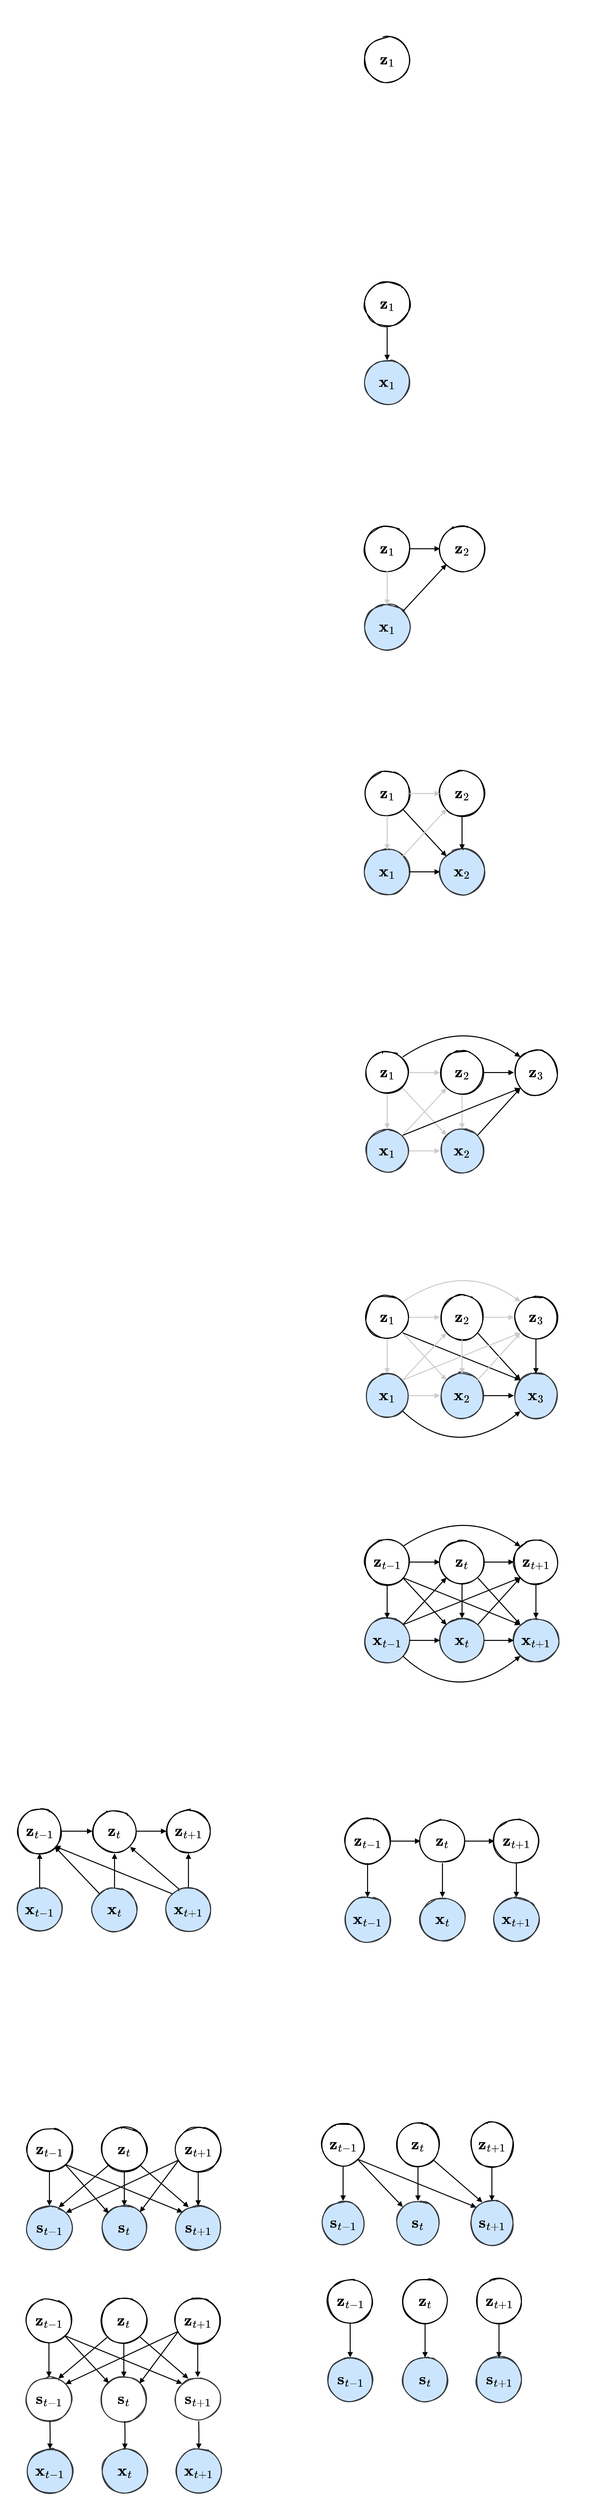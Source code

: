<mxfile version="13.6.2" type="device"><diagram id="Z6ZnRCBgsvafxGbzeIP-" name="Page-1"><mxGraphModel dx="2500" dy="4399" grid="1" gridSize="10" guides="1" tooltips="1" connect="1" arrows="1" fold="1" page="1" pageScale="1" pageWidth="827" pageHeight="1169" math="1" shadow="0"><root><mxCell id="0"/><mxCell id="1" parent="0"/><mxCell id="ApU2fgULwDi58tcCmpRR-66" value="&lt;font style=&quot;font-size: 27px&quot;&gt;$$ \mathbf{z}_1 $$&lt;/font&gt;" style="ellipse;whiteSpace=wrap;html=1;strokeWidth=2;fillWeight=2;hachureGap=8;fillColor=none;fillStyle=solid;sketch=1;" parent="1" vertex="1"><mxGeometry x="80" y="-2999" width="90" height="90" as="geometry"/></mxCell><mxCell id="kxV9OIulT8ioKEuvNASa-5" value="" style="group" parent="1" vertex="1" connectable="0"><mxGeometry x="80" y="-1000" width="394" height="320" as="geometry"/></mxCell><mxCell id="kxV9OIulT8ioKEuvNASa-4" value="" style="group" parent="kxV9OIulT8ioKEuvNASa-5" vertex="1" connectable="0"><mxGeometry width="394" height="320" as="geometry"/></mxCell><mxCell id="ApU2fgULwDi58tcCmpRR-100" value="&lt;font style=&quot;font-size: 27px&quot;&gt;$$ \mathbf{z}_1 $$&lt;/font&gt;" style="ellipse;whiteSpace=wrap;html=1;strokeWidth=2;fillWeight=2;hachureGap=8;fillColor=none;fillStyle=solid;sketch=1;" parent="kxV9OIulT8ioKEuvNASa-4" vertex="1"><mxGeometry y="70" width="90" height="90" as="geometry"/></mxCell><mxCell id="ApU2fgULwDi58tcCmpRR-102" value="&lt;font style=&quot;font-size: 27px&quot;&gt;$$ \mathbf{x}_1 $$&lt;/font&gt;" style="ellipse;whiteSpace=wrap;html=1;strokeWidth=2;fillWeight=2;hachureGap=8;fillColor=#cce5ff;fillStyle=solid;sketch=1;strokeColor=#36393d;" parent="kxV9OIulT8ioKEuvNASa-4" vertex="1"><mxGeometry y="230" width="90" height="90" as="geometry"/></mxCell><mxCell id="ApU2fgULwDi58tcCmpRR-99" style="edgeStyle=orthogonalEdgeStyle;rounded=0;orthogonalLoop=1;jettySize=auto;html=1;exitX=0.5;exitY=1;exitDx=0;exitDy=0;entryX=0.5;entryY=0;entryDx=0;entryDy=0;endArrow=block;endFill=1;strokeWidth=2;strokeColor=#CCCCCC;" parent="kxV9OIulT8ioKEuvNASa-4" source="ApU2fgULwDi58tcCmpRR-100" target="ApU2fgULwDi58tcCmpRR-102" edge="1"><mxGeometry relative="1" as="geometry"/></mxCell><mxCell id="ApU2fgULwDi58tcCmpRR-105" value="&lt;font style=&quot;font-size: 27px&quot;&gt;$$ \mathbf{z}_2$$&lt;/font&gt;" style="ellipse;whiteSpace=wrap;html=1;strokeWidth=2;fillWeight=2;hachureGap=8;fillColor=none;fillStyle=solid;sketch=1;" parent="kxV9OIulT8ioKEuvNASa-4" vertex="1"><mxGeometry x="153" y="70" width="90" height="90" as="geometry"/></mxCell><mxCell id="ApU2fgULwDi58tcCmpRR-107" value="&lt;font style=&quot;font-size: 27px&quot;&gt;$$ \mathbf{x}_2$$&lt;/font&gt;" style="ellipse;whiteSpace=wrap;html=1;strokeWidth=2;fillWeight=2;hachureGap=8;fillColor=#cce5ff;fillStyle=solid;sketch=1;strokeColor=#36393d;" parent="kxV9OIulT8ioKEuvNASa-4" vertex="1"><mxGeometry x="153" y="230" width="90" height="90" as="geometry"/></mxCell><mxCell id="ApU2fgULwDi58tcCmpRR-109" value="&lt;font style=&quot;font-size: 27px&quot;&gt;$$ \mathbf{z}_3$$&lt;/font&gt;" style="ellipse;whiteSpace=wrap;html=1;strokeWidth=2;fillWeight=2;hachureGap=8;fillColor=none;fillStyle=solid;sketch=1;" parent="kxV9OIulT8ioKEuvNASa-4" vertex="1"><mxGeometry x="304" y="70" width="90" height="90" as="geometry"/></mxCell><mxCell id="ApU2fgULwDi58tcCmpRR-101" style="edgeStyle=orthogonalEdgeStyle;curved=1;orthogonalLoop=1;jettySize=auto;html=1;endArrow=block;endFill=1;strokeWidth=2;strokeColor=#CCCCCC;" parent="kxV9OIulT8ioKEuvNASa-4" source="ApU2fgULwDi58tcCmpRR-102" target="ApU2fgULwDi58tcCmpRR-107" edge="1"><mxGeometry relative="1" as="geometry"/></mxCell><mxCell id="ApU2fgULwDi58tcCmpRR-111" value="" style="endArrow=block;html=1;endFill=1;strokeWidth=2;exitX=1;exitY=0.5;exitDx=0;exitDy=0;entryX=0;entryY=0.5;entryDx=0;entryDy=0;strokeColor=#CCCCCC;" parent="kxV9OIulT8ioKEuvNASa-4" source="ApU2fgULwDi58tcCmpRR-100" target="ApU2fgULwDi58tcCmpRR-105" edge="1"><mxGeometry width="50" height="50" relative="1" as="geometry"><mxPoint x="390" y="290" as="sourcePoint"/><mxPoint x="440" y="240" as="targetPoint"/></mxGeometry></mxCell><mxCell id="ApU2fgULwDi58tcCmpRR-104" style="edgeStyle=orthogonalEdgeStyle;rounded=0;orthogonalLoop=1;jettySize=auto;html=1;exitX=0.5;exitY=1;exitDx=0;exitDy=0;endArrow=block;endFill=1;strokeWidth=2;strokeColor=#CCCCCC;" parent="kxV9OIulT8ioKEuvNASa-4" source="ApU2fgULwDi58tcCmpRR-105" target="ApU2fgULwDi58tcCmpRR-107" edge="1"><mxGeometry relative="1" as="geometry"/></mxCell><mxCell id="ApU2fgULwDi58tcCmpRR-112" value="" style="endArrow=block;html=1;endFill=1;strokeWidth=2;exitX=1;exitY=1;exitDx=0;exitDy=0;entryX=0;entryY=0;entryDx=0;entryDy=0;strokeColor=#CCCCCC;" parent="kxV9OIulT8ioKEuvNASa-4" source="ApU2fgULwDi58tcCmpRR-100" target="ApU2fgULwDi58tcCmpRR-107" edge="1"><mxGeometry width="50" height="50" relative="1" as="geometry"><mxPoint x="100" y="125" as="sourcePoint"/><mxPoint x="163" y="125" as="targetPoint"/></mxGeometry></mxCell><mxCell id="ApU2fgULwDi58tcCmpRR-115" value="" style="endArrow=block;html=1;endFill=1;strokeWidth=2;exitX=1;exitY=0;exitDx=0;exitDy=0;entryX=0;entryY=1;entryDx=0;entryDy=0;strokeColor=#CCCCCC;" parent="kxV9OIulT8ioKEuvNASa-4" source="ApU2fgULwDi58tcCmpRR-102" target="ApU2fgULwDi58tcCmpRR-105" edge="1"><mxGeometry width="50" height="50" relative="1" as="geometry"><mxPoint x="86.82" y="156.82" as="sourcePoint"/><mxPoint x="176.18" y="253.18" as="targetPoint"/></mxGeometry></mxCell><mxCell id="ApU2fgULwDi58tcCmpRR-116" value="" style="endArrow=block;html=1;endFill=1;strokeWidth=2;exitX=1;exitY=0;exitDx=0;exitDy=0;entryX=0;entryY=1;entryDx=0;entryDy=0;" parent="kxV9OIulT8ioKEuvNASa-4" source="ApU2fgULwDi58tcCmpRR-102" target="ApU2fgULwDi58tcCmpRR-109" edge="1"><mxGeometry width="50" height="50" relative="1" as="geometry"><mxPoint x="86.82" y="253.18" as="sourcePoint"/><mxPoint x="176.18" y="156.82" as="targetPoint"/></mxGeometry></mxCell><mxCell id="ApU2fgULwDi58tcCmpRR-117" value="" style="endArrow=block;html=1;endFill=1;strokeWidth=2;exitX=1;exitY=0;exitDx=0;exitDy=0;entryX=0;entryY=1;entryDx=0;entryDy=0;" parent="kxV9OIulT8ioKEuvNASa-4" source="ApU2fgULwDi58tcCmpRR-107" target="ApU2fgULwDi58tcCmpRR-109" edge="1"><mxGeometry width="50" height="50" relative="1" as="geometry"><mxPoint x="230.0" y="246.36" as="sourcePoint"/><mxPoint x="319.36" y="150.0" as="targetPoint"/></mxGeometry></mxCell><mxCell id="ApU2fgULwDi58tcCmpRR-103" style="edgeStyle=orthogonalEdgeStyle;rounded=0;orthogonalLoop=1;jettySize=auto;html=1;endArrow=block;endFill=1;strokeWidth=2;" parent="kxV9OIulT8ioKEuvNASa-4" source="ApU2fgULwDi58tcCmpRR-105" target="ApU2fgULwDi58tcCmpRR-109" edge="1"><mxGeometry relative="1" as="geometry"/></mxCell><mxCell id="ApU2fgULwDi58tcCmpRR-118" value="" style="endArrow=block;html=1;endFill=1;strokeWidth=2;exitX=1;exitY=0;exitDx=0;exitDy=0;entryX=0;entryY=0;entryDx=0;entryDy=0;curved=1;" parent="kxV9OIulT8ioKEuvNASa-4" source="ApU2fgULwDi58tcCmpRR-100" target="ApU2fgULwDi58tcCmpRR-109" edge="1"><mxGeometry width="50" height="50" relative="1" as="geometry"><mxPoint x="100.0" y="125.0" as="sourcePoint"/><mxPoint x="163.0" y="125.0" as="targetPoint"/><Array as="points"><mxPoint x="200"/></Array></mxGeometry></mxCell><mxCell id="kxV9OIulT8ioKEuvNASa-6" value="" style="group" parent="1" vertex="1" connectable="0"><mxGeometry x="80" y="-1500" width="243" height="250" as="geometry"/></mxCell><mxCell id="ApU2fgULwDi58tcCmpRR-78" value="&lt;font style=&quot;font-size: 27px&quot;&gt;$$ \mathbf{z}_1 $$&lt;/font&gt;" style="ellipse;whiteSpace=wrap;html=1;strokeWidth=2;fillWeight=2;hachureGap=8;fillColor=none;fillStyle=solid;sketch=1;" parent="kxV9OIulT8ioKEuvNASa-6" vertex="1"><mxGeometry width="90" height="90" as="geometry"/></mxCell><mxCell id="ApU2fgULwDi58tcCmpRR-79" value="&lt;font style=&quot;font-size: 27px&quot;&gt;$$ \mathbf{x}_1 $$&lt;/font&gt;" style="ellipse;whiteSpace=wrap;html=1;strokeWidth=2;fillWeight=2;hachureGap=8;fillColor=#cce5ff;fillStyle=solid;sketch=1;strokeColor=#36393d;" parent="kxV9OIulT8ioKEuvNASa-6" vertex="1"><mxGeometry y="160" width="90" height="90" as="geometry"/></mxCell><mxCell id="ApU2fgULwDi58tcCmpRR-77" style="edgeStyle=orthogonalEdgeStyle;rounded=0;orthogonalLoop=1;jettySize=auto;html=1;exitX=0.5;exitY=1;exitDx=0;exitDy=0;entryX=0.5;entryY=0;entryDx=0;entryDy=0;endArrow=block;endFill=1;strokeWidth=2;strokeColor=#CCCCCC;" parent="kxV9OIulT8ioKEuvNASa-6" source="ApU2fgULwDi58tcCmpRR-78" target="ApU2fgULwDi58tcCmpRR-79" edge="1"><mxGeometry relative="1" as="geometry"/></mxCell><mxCell id="ApU2fgULwDi58tcCmpRR-82" value="&lt;font style=&quot;font-size: 27px&quot;&gt;$$ \mathbf{z}_2$$&lt;/font&gt;" style="ellipse;whiteSpace=wrap;html=1;strokeWidth=2;fillWeight=2;hachureGap=8;fillColor=none;fillStyle=solid;sketch=1;" parent="kxV9OIulT8ioKEuvNASa-6" vertex="1"><mxGeometry x="153" width="90" height="90" as="geometry"/></mxCell><mxCell id="ApU2fgULwDi58tcCmpRR-83" value="&lt;font style=&quot;font-size: 27px&quot;&gt;$$ \mathbf{x}_2$$&lt;/font&gt;" style="ellipse;whiteSpace=wrap;html=1;strokeWidth=2;fillWeight=2;hachureGap=8;fillColor=#cce5ff;fillStyle=solid;sketch=1;strokeColor=#36393d;" parent="kxV9OIulT8ioKEuvNASa-6" vertex="1"><mxGeometry x="153" y="160" width="90" height="90" as="geometry"/></mxCell><mxCell id="ApU2fgULwDi58tcCmpRR-87" value="" style="endArrow=block;html=1;endFill=1;strokeWidth=2;exitX=1;exitY=0.5;exitDx=0;exitDy=0;entryX=0;entryY=0.5;entryDx=0;entryDy=0;strokeColor=#CCCCCC;" parent="kxV9OIulT8ioKEuvNASa-6" source="ApU2fgULwDi58tcCmpRR-78" target="ApU2fgULwDi58tcCmpRR-82" edge="1"><mxGeometry width="50" height="50" relative="1" as="geometry"><mxPoint x="390" y="220" as="sourcePoint"/><mxPoint x="440" y="170" as="targetPoint"/></mxGeometry></mxCell><mxCell id="ApU2fgULwDi58tcCmpRR-98" style="edgeStyle=orthogonalEdgeStyle;curved=1;orthogonalLoop=1;jettySize=auto;html=1;entryX=0;entryY=0.5;entryDx=0;entryDy=0;endArrow=block;endFill=1;strokeWidth=2;" parent="kxV9OIulT8ioKEuvNASa-6" source="ApU2fgULwDi58tcCmpRR-79" target="ApU2fgULwDi58tcCmpRR-83" edge="1"><mxGeometry relative="1" as="geometry"/></mxCell><mxCell id="ApU2fgULwDi58tcCmpRR-88" value="" style="endArrow=block;html=1;endFill=1;strokeWidth=2;exitX=1;exitY=1;exitDx=0;exitDy=0;entryX=0;entryY=0;entryDx=0;entryDy=0;" parent="kxV9OIulT8ioKEuvNASa-6" source="ApU2fgULwDi58tcCmpRR-78" target="ApU2fgULwDi58tcCmpRR-83" edge="1"><mxGeometry width="50" height="50" relative="1" as="geometry"><mxPoint x="100" y="55" as="sourcePoint"/><mxPoint x="163" y="55" as="targetPoint"/></mxGeometry></mxCell><mxCell id="ApU2fgULwDi58tcCmpRR-81" style="edgeStyle=orthogonalEdgeStyle;rounded=0;orthogonalLoop=1;jettySize=auto;html=1;exitX=0.5;exitY=1;exitDx=0;exitDy=0;endArrow=block;endFill=1;strokeWidth=2;" parent="kxV9OIulT8ioKEuvNASa-6" source="ApU2fgULwDi58tcCmpRR-82" target="ApU2fgULwDi58tcCmpRR-83" edge="1"><mxGeometry relative="1" as="geometry"/></mxCell><mxCell id="ApU2fgULwDi58tcCmpRR-91" value="" style="endArrow=block;html=1;endFill=1;strokeWidth=2;exitX=1;exitY=0;exitDx=0;exitDy=0;entryX=0;entryY=1;entryDx=0;entryDy=0;strokeColor=#CCCCCC;" parent="kxV9OIulT8ioKEuvNASa-6" source="ApU2fgULwDi58tcCmpRR-79" target="ApU2fgULwDi58tcCmpRR-82" edge="1"><mxGeometry width="50" height="50" relative="1" as="geometry"><mxPoint x="86.82" y="86.82" as="sourcePoint"/><mxPoint x="176.18" y="183.18" as="targetPoint"/></mxGeometry></mxCell><mxCell id="kxV9OIulT8ioKEuvNASa-7" value="" style="group" parent="1" vertex="1" connectable="0"><mxGeometry x="80" y="-2000" width="243" height="250" as="geometry"/></mxCell><mxCell id="ApU2fgULwDi58tcCmpRR-47" value="&lt;font style=&quot;font-size: 27px&quot;&gt;$$ \mathbf{z}_1 $$&lt;/font&gt;" style="ellipse;whiteSpace=wrap;html=1;strokeWidth=2;fillWeight=2;hachureGap=8;fillColor=none;fillStyle=solid;sketch=1;" parent="kxV9OIulT8ioKEuvNASa-7" vertex="1"><mxGeometry width="90" height="90" as="geometry"/></mxCell><mxCell id="ApU2fgULwDi58tcCmpRR-48" value="&lt;font style=&quot;font-size: 27px&quot;&gt;$$ \mathbf{x}_1 $$&lt;/font&gt;" style="ellipse;whiteSpace=wrap;html=1;strokeWidth=2;fillWeight=2;hachureGap=8;fillColor=#cce5ff;fillStyle=solid;sketch=1;strokeColor=#36393d;" parent="kxV9OIulT8ioKEuvNASa-7" vertex="1"><mxGeometry y="160" width="90" height="90" as="geometry"/></mxCell><mxCell id="ApU2fgULwDi58tcCmpRR-46" style="edgeStyle=orthogonalEdgeStyle;rounded=0;orthogonalLoop=1;jettySize=auto;html=1;exitX=0.5;exitY=1;exitDx=0;exitDy=0;entryX=0.5;entryY=0;entryDx=0;entryDy=0;endArrow=block;endFill=1;strokeWidth=2;strokeColor=#CCCCCC;" parent="kxV9OIulT8ioKEuvNASa-7" source="ApU2fgULwDi58tcCmpRR-47" target="ApU2fgULwDi58tcCmpRR-48" edge="1"><mxGeometry relative="1" as="geometry"/></mxCell><mxCell id="ApU2fgULwDi58tcCmpRR-51" value="&lt;font style=&quot;font-size: 27px&quot;&gt;$$ \mathbf{z}_2$$&lt;/font&gt;" style="ellipse;whiteSpace=wrap;html=1;strokeWidth=2;fillWeight=2;hachureGap=8;fillColor=none;fillStyle=solid;sketch=1;" parent="kxV9OIulT8ioKEuvNASa-7" vertex="1"><mxGeometry x="153" width="90" height="90" as="geometry"/></mxCell><mxCell id="ApU2fgULwDi58tcCmpRR-56" value="" style="endArrow=block;html=1;endFill=1;strokeWidth=2;exitX=1;exitY=0.5;exitDx=0;exitDy=0;entryX=0;entryY=0.5;entryDx=0;entryDy=0;" parent="kxV9OIulT8ioKEuvNASa-7" source="ApU2fgULwDi58tcCmpRR-47" target="ApU2fgULwDi58tcCmpRR-51" edge="1"><mxGeometry width="50" height="50" relative="1" as="geometry"><mxPoint x="390" y="220" as="sourcePoint"/><mxPoint x="440" y="170" as="targetPoint"/></mxGeometry></mxCell><mxCell id="ApU2fgULwDi58tcCmpRR-60" value="" style="endArrow=block;html=1;endFill=1;strokeWidth=2;exitX=1;exitY=0;exitDx=0;exitDy=0;entryX=0;entryY=1;entryDx=0;entryDy=0;" parent="kxV9OIulT8ioKEuvNASa-7" source="ApU2fgULwDi58tcCmpRR-48" target="ApU2fgULwDi58tcCmpRR-51" edge="1"><mxGeometry width="50" height="50" relative="1" as="geometry"><mxPoint x="86.82" y="86.82" as="sourcePoint"/><mxPoint x="176.18" y="183.18" as="targetPoint"/></mxGeometry></mxCell><mxCell id="kxV9OIulT8ioKEuvNASa-8" value="" style="group" parent="1" vertex="1" connectable="0"><mxGeometry x="80" y="-2500" width="90" height="250" as="geometry"/></mxCell><mxCell id="ApU2fgULwDi58tcCmpRR-28" value="&lt;font style=&quot;font-size: 27px&quot;&gt;$$ \mathbf{z}_1 $$&lt;/font&gt;" style="ellipse;whiteSpace=wrap;html=1;strokeWidth=2;fillWeight=2;hachureGap=8;fillColor=none;fillStyle=solid;sketch=1;" parent="kxV9OIulT8ioKEuvNASa-8" vertex="1"><mxGeometry width="90" height="90" as="geometry"/></mxCell><mxCell id="ApU2fgULwDi58tcCmpRR-29" value="&lt;font style=&quot;font-size: 27px&quot;&gt;$$ \mathbf{x}_1 $$&lt;/font&gt;" style="ellipse;whiteSpace=wrap;html=1;strokeWidth=2;fillWeight=2;hachureGap=8;fillColor=#cce5ff;fillStyle=solid;sketch=1;strokeColor=#36393d;" parent="kxV9OIulT8ioKEuvNASa-8" vertex="1"><mxGeometry y="160" width="90" height="90" as="geometry"/></mxCell><mxCell id="ApU2fgULwDi58tcCmpRR-27" style="edgeStyle=orthogonalEdgeStyle;rounded=0;orthogonalLoop=1;jettySize=auto;html=1;exitX=0.5;exitY=1;exitDx=0;exitDy=0;entryX=0.5;entryY=0;entryDx=0;entryDy=0;endArrow=block;endFill=1;strokeWidth=2;" parent="kxV9OIulT8ioKEuvNASa-8" source="ApU2fgULwDi58tcCmpRR-28" target="ApU2fgULwDi58tcCmpRR-29" edge="1"><mxGeometry relative="1" as="geometry"/></mxCell><mxCell id="ApU2fgULwDi58tcCmpRR-1" value="&lt;font style=&quot;font-size: 27px&quot;&gt;$$ \mathbf{z}_{t-1}$$&lt;/font&gt;" style="ellipse;whiteSpace=wrap;html=1;strokeWidth=2;fillWeight=2;hachureGap=8;fillColor=none;fillStyle=solid;sketch=1;" parent="1" vertex="1"><mxGeometry x="80" y="70" width="90" height="90" as="geometry"/></mxCell><mxCell id="ApU2fgULwDi58tcCmpRR-2" value="&lt;font style=&quot;font-size: 27px&quot;&gt;$$ \mathbf{x}_{t-1}$$&lt;/font&gt;" style="ellipse;whiteSpace=wrap;html=1;strokeWidth=2;fillWeight=2;hachureGap=8;fillColor=#cce5ff;fillStyle=solid;sketch=1;strokeColor=#36393d;" parent="1" vertex="1"><mxGeometry x="80" y="230" width="90" height="90" as="geometry"/></mxCell><mxCell id="ApU2fgULwDi58tcCmpRR-13" style="edgeStyle=orthogonalEdgeStyle;rounded=0;orthogonalLoop=1;jettySize=auto;html=1;exitX=0.5;exitY=1;exitDx=0;exitDy=0;entryX=0.5;entryY=0;entryDx=0;entryDy=0;endArrow=block;endFill=1;strokeWidth=2;" parent="1" source="ApU2fgULwDi58tcCmpRR-1" target="ApU2fgULwDi58tcCmpRR-2" edge="1"><mxGeometry relative="1" as="geometry"/></mxCell><mxCell id="ApU2fgULwDi58tcCmpRR-7" value="&lt;font style=&quot;font-size: 27px&quot;&gt;$$ \mathbf{z}_t$$&lt;/font&gt;" style="ellipse;whiteSpace=wrap;html=1;strokeWidth=2;fillWeight=2;hachureGap=8;fillColor=none;fillStyle=solid;sketch=1;" parent="1" vertex="1"><mxGeometry x="233" y="70" width="90" height="90" as="geometry"/></mxCell><mxCell id="ApU2fgULwDi58tcCmpRR-8" value="&lt;font style=&quot;font-size: 27px&quot;&gt;$$ \mathbf{x}_t$$&lt;/font&gt;" style="ellipse;whiteSpace=wrap;html=1;strokeWidth=2;fillWeight=2;hachureGap=8;fillColor=#cce5ff;fillStyle=solid;sketch=1;strokeColor=#36393d;" parent="1" vertex="1"><mxGeometry x="233" y="230" width="90" height="90" as="geometry"/></mxCell><mxCell id="ApU2fgULwDi58tcCmpRR-96" style="edgeStyle=orthogonalEdgeStyle;curved=1;orthogonalLoop=1;jettySize=auto;html=1;endArrow=block;endFill=1;strokeWidth=2;" parent="1" source="ApU2fgULwDi58tcCmpRR-2" target="ApU2fgULwDi58tcCmpRR-8" edge="1"><mxGeometry relative="1" as="geometry"/></mxCell><mxCell id="ApU2fgULwDi58tcCmpRR-9" value="&lt;font style=&quot;font-size: 27px&quot;&gt;$$ \mathbf{z}_{t+1}$$&lt;/font&gt;" style="ellipse;whiteSpace=wrap;html=1;strokeWidth=2;fillWeight=2;hachureGap=8;fillColor=none;fillStyle=solid;sketch=1;" parent="1" vertex="1"><mxGeometry x="384" y="70" width="90" height="90" as="geometry"/></mxCell><mxCell id="ApU2fgULwDi58tcCmpRR-14" style="edgeStyle=orthogonalEdgeStyle;rounded=0;orthogonalLoop=1;jettySize=auto;html=1;exitX=0.5;exitY=1;exitDx=0;exitDy=0;endArrow=block;endFill=1;strokeWidth=2;" parent="1" source="ApU2fgULwDi58tcCmpRR-7" target="ApU2fgULwDi58tcCmpRR-8" edge="1"><mxGeometry relative="1" as="geometry"/></mxCell><mxCell id="ApU2fgULwDi58tcCmpRR-10" value="&lt;font style=&quot;font-size: 27px&quot;&gt;$$ \mathbf{x}_{t+1}$$&lt;/font&gt;" style="ellipse;whiteSpace=wrap;html=1;strokeWidth=2;fillWeight=2;hachureGap=8;fillColor=#cce5ff;fillStyle=solid;sketch=1;strokeColor=#36393d;" parent="1" vertex="1"><mxGeometry x="384" y="230" width="90" height="90" as="geometry"/></mxCell><mxCell id="ApU2fgULwDi58tcCmpRR-11" value="" style="endArrow=block;html=1;endFill=1;strokeWidth=2;exitX=1;exitY=0.5;exitDx=0;exitDy=0;entryX=0;entryY=0.5;entryDx=0;entryDy=0;" parent="1" source="ApU2fgULwDi58tcCmpRR-1" target="ApU2fgULwDi58tcCmpRR-7" edge="1"><mxGeometry width="50" height="50" relative="1" as="geometry"><mxPoint x="470" y="290" as="sourcePoint"/><mxPoint x="520" y="240" as="targetPoint"/></mxGeometry></mxCell><mxCell id="ApU2fgULwDi58tcCmpRR-19" value="" style="endArrow=block;html=1;endFill=1;strokeWidth=2;exitX=1;exitY=1;exitDx=0;exitDy=0;entryX=0;entryY=0;entryDx=0;entryDy=0;" parent="1" source="ApU2fgULwDi58tcCmpRR-1" target="ApU2fgULwDi58tcCmpRR-8" edge="1"><mxGeometry width="50" height="50" relative="1" as="geometry"><mxPoint x="180" y="125" as="sourcePoint"/><mxPoint x="243" y="125" as="targetPoint"/></mxGeometry></mxCell><mxCell id="ApU2fgULwDi58tcCmpRR-20" value="" style="endArrow=block;html=1;endFill=1;strokeWidth=2;entryX=0;entryY=0;entryDx=0;entryDy=0;exitX=1;exitY=1;exitDx=0;exitDy=0;" parent="1" source="ApU2fgULwDi58tcCmpRR-1" target="ApU2fgULwDi58tcCmpRR-10" edge="1"><mxGeometry width="50" height="50" relative="1" as="geometry"><mxPoint x="154.17" y="168.65" as="sourcePoint"/><mxPoint x="256.18" y="253.18" as="targetPoint"/></mxGeometry></mxCell><mxCell id="ApU2fgULwDi58tcCmpRR-21" value="" style="endArrow=block;html=1;endFill=1;strokeWidth=2;exitX=1;exitY=1;exitDx=0;exitDy=0;entryX=0;entryY=0;entryDx=0;entryDy=0;" parent="1" source="ApU2fgULwDi58tcCmpRR-7" target="ApU2fgULwDi58tcCmpRR-10" edge="1"><mxGeometry width="50" height="50" relative="1" as="geometry"><mxPoint x="310.0" y="150.0" as="sourcePoint"/><mxPoint x="399.36" y="246.36" as="targetPoint"/></mxGeometry></mxCell><mxCell id="ApU2fgULwDi58tcCmpRR-22" value="" style="endArrow=block;html=1;endFill=1;strokeWidth=2;exitX=1;exitY=0;exitDx=0;exitDy=0;entryX=0;entryY=1;entryDx=0;entryDy=0;" parent="1" source="ApU2fgULwDi58tcCmpRR-2" target="ApU2fgULwDi58tcCmpRR-7" edge="1"><mxGeometry width="50" height="50" relative="1" as="geometry"><mxPoint x="166.82" y="156.82" as="sourcePoint"/><mxPoint x="256.18" y="253.18" as="targetPoint"/></mxGeometry></mxCell><mxCell id="ApU2fgULwDi58tcCmpRR-12" style="edgeStyle=orthogonalEdgeStyle;rounded=0;orthogonalLoop=1;jettySize=auto;html=1;endArrow=block;endFill=1;strokeWidth=2;" parent="1" source="ApU2fgULwDi58tcCmpRR-7" target="ApU2fgULwDi58tcCmpRR-9" edge="1"><mxGeometry relative="1" as="geometry"/></mxCell><mxCell id="ApU2fgULwDi58tcCmpRR-23" value="" style="endArrow=block;html=1;endFill=1;strokeWidth=2;exitX=1;exitY=0;exitDx=0;exitDy=0;entryX=0;entryY=1;entryDx=0;entryDy=0;" parent="1" source="ApU2fgULwDi58tcCmpRR-2" target="ApU2fgULwDi58tcCmpRR-9" edge="1"><mxGeometry width="50" height="50" relative="1" as="geometry"><mxPoint x="166.82" y="253.18" as="sourcePoint"/><mxPoint x="256.18" y="156.82" as="targetPoint"/></mxGeometry></mxCell><mxCell id="ApU2fgULwDi58tcCmpRR-24" value="" style="endArrow=block;html=1;endFill=1;strokeWidth=2;exitX=1;exitY=0;exitDx=0;exitDy=0;entryX=0;entryY=1;entryDx=0;entryDy=0;" parent="1" source="ApU2fgULwDi58tcCmpRR-8" target="ApU2fgULwDi58tcCmpRR-9" edge="1"><mxGeometry width="50" height="50" relative="1" as="geometry"><mxPoint x="310.0" y="246.36" as="sourcePoint"/><mxPoint x="399.36" y="150.0" as="targetPoint"/></mxGeometry></mxCell><mxCell id="ApU2fgULwDi58tcCmpRR-97" style="edgeStyle=orthogonalEdgeStyle;curved=1;orthogonalLoop=1;jettySize=auto;html=1;entryX=0;entryY=0.5;entryDx=0;entryDy=0;endArrow=block;endFill=1;strokeWidth=2;" parent="1" source="ApU2fgULwDi58tcCmpRR-8" target="ApU2fgULwDi58tcCmpRR-10" edge="1"><mxGeometry relative="1" as="geometry"/></mxCell><mxCell id="ApU2fgULwDi58tcCmpRR-25" value="" style="endArrow=block;html=1;endFill=1;strokeWidth=2;exitX=1;exitY=0;exitDx=0;exitDy=0;entryX=0;entryY=0;entryDx=0;entryDy=0;curved=1;" parent="1" source="ApU2fgULwDi58tcCmpRR-1" target="ApU2fgULwDi58tcCmpRR-9" edge="1"><mxGeometry width="50" height="50" relative="1" as="geometry"><mxPoint x="180.0" y="125.0" as="sourcePoint"/><mxPoint x="243.0" y="125.0" as="targetPoint"/><Array as="points"><mxPoint x="280"/></Array></mxGeometry></mxCell><mxCell id="ApU2fgULwDi58tcCmpRR-15" style="edgeStyle=orthogonalEdgeStyle;rounded=0;orthogonalLoop=1;jettySize=auto;html=1;exitX=0.5;exitY=1;exitDx=0;exitDy=0;entryX=0.5;entryY=0;entryDx=0;entryDy=0;endArrow=block;endFill=1;strokeWidth=2;" parent="1" source="ApU2fgULwDi58tcCmpRR-9" target="ApU2fgULwDi58tcCmpRR-10" edge="1"><mxGeometry relative="1" as="geometry"/></mxCell><mxCell id="ApU2fgULwDi58tcCmpRR-26" value="" style="endArrow=block;html=1;endFill=1;strokeWidth=2;exitX=1;exitY=1;exitDx=0;exitDy=0;entryX=0;entryY=1;entryDx=0;entryDy=0;curved=1;" parent="1" source="ApU2fgULwDi58tcCmpRR-2" target="ApU2fgULwDi58tcCmpRR-10" edge="1"><mxGeometry width="50" height="50" relative="1" as="geometry"><mxPoint x="143.64" y="413.18" as="sourcePoint"/><mxPoint x="384.0" y="413.18" as="targetPoint"/><Array as="points"><mxPoint x="267" y="410"/></Array></mxGeometry></mxCell><mxCell id="kxV9OIulT8ioKEuvNASa-3" value="" style="group" parent="1" vertex="1" connectable="0"><mxGeometry x="80" y="-500" width="394" height="410" as="geometry"/></mxCell><mxCell id="ApU2fgULwDi58tcCmpRR-120" value="&lt;font style=&quot;font-size: 27px&quot;&gt;$$ \mathbf{z}_1 $$&lt;/font&gt;" style="ellipse;whiteSpace=wrap;html=1;strokeWidth=2;fillWeight=2;hachureGap=8;fillColor=none;fillStyle=solid;sketch=1;" parent="kxV9OIulT8ioKEuvNASa-3" vertex="1"><mxGeometry y="70" width="90" height="90" as="geometry"/></mxCell><mxCell id="ApU2fgULwDi58tcCmpRR-122" value="&lt;font style=&quot;font-size: 27px&quot;&gt;$$ \mathbf{x}_1 $$&lt;/font&gt;" style="ellipse;whiteSpace=wrap;html=1;strokeWidth=2;fillWeight=2;hachureGap=8;fillColor=#cce5ff;fillStyle=solid;sketch=1;strokeColor=#36393d;" parent="kxV9OIulT8ioKEuvNASa-3" vertex="1"><mxGeometry y="230" width="90" height="90" as="geometry"/></mxCell><mxCell id="ApU2fgULwDi58tcCmpRR-119" style="edgeStyle=orthogonalEdgeStyle;rounded=0;orthogonalLoop=1;jettySize=auto;html=1;exitX=0.5;exitY=1;exitDx=0;exitDy=0;entryX=0.5;entryY=0;entryDx=0;entryDy=0;endArrow=block;endFill=1;strokeWidth=2;strokeColor=#CCCCCC;" parent="kxV9OIulT8ioKEuvNASa-3" source="ApU2fgULwDi58tcCmpRR-120" target="ApU2fgULwDi58tcCmpRR-122" edge="1"><mxGeometry relative="1" as="geometry"/></mxCell><mxCell id="ApU2fgULwDi58tcCmpRR-125" value="&lt;font style=&quot;font-size: 27px&quot;&gt;$$ \mathbf{z}_2$$&lt;/font&gt;" style="ellipse;whiteSpace=wrap;html=1;strokeWidth=2;fillWeight=2;hachureGap=8;fillColor=none;fillStyle=solid;sketch=1;" parent="kxV9OIulT8ioKEuvNASa-3" vertex="1"><mxGeometry x="153" y="70" width="90" height="90" as="geometry"/></mxCell><mxCell id="ApU2fgULwDi58tcCmpRR-127" value="&lt;font style=&quot;font-size: 27px&quot;&gt;$$ \mathbf{x}_2$$&lt;/font&gt;" style="ellipse;whiteSpace=wrap;html=1;strokeWidth=2;fillWeight=2;hachureGap=8;fillColor=#cce5ff;fillStyle=solid;sketch=1;strokeColor=#36393d;" parent="kxV9OIulT8ioKEuvNASa-3" vertex="1"><mxGeometry x="153" y="230" width="90" height="90" as="geometry"/></mxCell><mxCell id="ApU2fgULwDi58tcCmpRR-121" style="edgeStyle=orthogonalEdgeStyle;curved=1;orthogonalLoop=1;jettySize=auto;html=1;endArrow=block;endFill=1;strokeWidth=2;strokeColor=#CCCCCC;" parent="kxV9OIulT8ioKEuvNASa-3" source="ApU2fgULwDi58tcCmpRR-122" target="ApU2fgULwDi58tcCmpRR-127" edge="1"><mxGeometry relative="1" as="geometry"/></mxCell><mxCell id="ApU2fgULwDi58tcCmpRR-129" value="&lt;font style=&quot;font-size: 27px&quot;&gt;$$ \mathbf{z}_3$$&lt;/font&gt;" style="ellipse;whiteSpace=wrap;html=1;strokeWidth=2;fillWeight=2;hachureGap=8;fillColor=none;fillStyle=solid;sketch=1;" parent="kxV9OIulT8ioKEuvNASa-3" vertex="1"><mxGeometry x="304" y="70" width="90" height="90" as="geometry"/></mxCell><mxCell id="ApU2fgULwDi58tcCmpRR-124" style="edgeStyle=orthogonalEdgeStyle;rounded=0;orthogonalLoop=1;jettySize=auto;html=1;exitX=0.5;exitY=1;exitDx=0;exitDy=0;endArrow=block;endFill=1;strokeWidth=2;strokeColor=#CCCCCC;" parent="kxV9OIulT8ioKEuvNASa-3" source="ApU2fgULwDi58tcCmpRR-125" target="ApU2fgULwDi58tcCmpRR-127" edge="1"><mxGeometry relative="1" as="geometry"/></mxCell><mxCell id="ApU2fgULwDi58tcCmpRR-130" value="&lt;font style=&quot;font-size: 27px&quot;&gt;$$ \mathbf{x}_3$$&lt;/font&gt;" style="ellipse;whiteSpace=wrap;html=1;strokeWidth=2;fillWeight=2;hachureGap=8;fillColor=#cce5ff;fillStyle=solid;sketch=1;strokeColor=#36393d;" parent="kxV9OIulT8ioKEuvNASa-3" vertex="1"><mxGeometry x="304" y="230" width="90" height="90" as="geometry"/></mxCell><mxCell id="ApU2fgULwDi58tcCmpRR-131" value="" style="endArrow=block;html=1;endFill=1;strokeWidth=2;exitX=1;exitY=0.5;exitDx=0;exitDy=0;entryX=0;entryY=0.5;entryDx=0;entryDy=0;strokeColor=#CCCCCC;" parent="kxV9OIulT8ioKEuvNASa-3" source="ApU2fgULwDi58tcCmpRR-120" target="ApU2fgULwDi58tcCmpRR-125" edge="1"><mxGeometry width="50" height="50" relative="1" as="geometry"><mxPoint x="390" y="290" as="sourcePoint"/><mxPoint x="440" y="240" as="targetPoint"/></mxGeometry></mxCell><mxCell id="ApU2fgULwDi58tcCmpRR-132" value="" style="endArrow=block;html=1;endFill=1;strokeWidth=2;exitX=1;exitY=1;exitDx=0;exitDy=0;entryX=0;entryY=0;entryDx=0;entryDy=0;strokeColor=#CCCCCC;" parent="kxV9OIulT8ioKEuvNASa-3" source="ApU2fgULwDi58tcCmpRR-120" target="ApU2fgULwDi58tcCmpRR-127" edge="1"><mxGeometry width="50" height="50" relative="1" as="geometry"><mxPoint x="100" y="125" as="sourcePoint"/><mxPoint x="163" y="125" as="targetPoint"/></mxGeometry></mxCell><mxCell id="ApU2fgULwDi58tcCmpRR-133" value="" style="endArrow=block;html=1;endFill=1;strokeWidth=2;entryX=0;entryY=0;entryDx=0;entryDy=0;exitX=1;exitY=1;exitDx=0;exitDy=0;" parent="kxV9OIulT8ioKEuvNASa-3" source="ApU2fgULwDi58tcCmpRR-120" target="ApU2fgULwDi58tcCmpRR-130" edge="1"><mxGeometry width="50" height="50" relative="1" as="geometry"><mxPoint x="74.17" y="168.65" as="sourcePoint"/><mxPoint x="176.18" y="253.18" as="targetPoint"/></mxGeometry></mxCell><mxCell id="ApU2fgULwDi58tcCmpRR-134" value="" style="endArrow=block;html=1;endFill=1;strokeWidth=2;exitX=1;exitY=1;exitDx=0;exitDy=0;entryX=0;entryY=0;entryDx=0;entryDy=0;" parent="kxV9OIulT8ioKEuvNASa-3" source="ApU2fgULwDi58tcCmpRR-125" target="ApU2fgULwDi58tcCmpRR-130" edge="1"><mxGeometry width="50" height="50" relative="1" as="geometry"><mxPoint x="230.0" y="150.0" as="sourcePoint"/><mxPoint x="319.36" y="246.36" as="targetPoint"/></mxGeometry></mxCell><mxCell id="ApU2fgULwDi58tcCmpRR-135" value="" style="endArrow=block;html=1;endFill=1;strokeWidth=2;exitX=1;exitY=0;exitDx=0;exitDy=0;entryX=0;entryY=1;entryDx=0;entryDy=0;strokeColor=#CCCCCC;" parent="kxV9OIulT8ioKEuvNASa-3" source="ApU2fgULwDi58tcCmpRR-122" target="ApU2fgULwDi58tcCmpRR-125" edge="1"><mxGeometry width="50" height="50" relative="1" as="geometry"><mxPoint x="86.82" y="156.82" as="sourcePoint"/><mxPoint x="176.18" y="253.18" as="targetPoint"/></mxGeometry></mxCell><mxCell id="ApU2fgULwDi58tcCmpRR-123" style="edgeStyle=orthogonalEdgeStyle;rounded=0;orthogonalLoop=1;jettySize=auto;html=1;endArrow=block;endFill=1;strokeWidth=2;strokeColor=#CCCCCC;" parent="kxV9OIulT8ioKEuvNASa-3" source="ApU2fgULwDi58tcCmpRR-125" target="ApU2fgULwDi58tcCmpRR-129" edge="1"><mxGeometry relative="1" as="geometry"/></mxCell><mxCell id="ApU2fgULwDi58tcCmpRR-136" value="" style="endArrow=block;html=1;endFill=1;strokeWidth=2;exitX=1;exitY=0;exitDx=0;exitDy=0;entryX=0;entryY=1;entryDx=0;entryDy=0;strokeColor=#CCCCCC;" parent="kxV9OIulT8ioKEuvNASa-3" source="ApU2fgULwDi58tcCmpRR-122" target="ApU2fgULwDi58tcCmpRR-129" edge="1"><mxGeometry width="50" height="50" relative="1" as="geometry"><mxPoint x="86.82" y="253.18" as="sourcePoint"/><mxPoint x="176.18" y="156.82" as="targetPoint"/></mxGeometry></mxCell><mxCell id="ApU2fgULwDi58tcCmpRR-137" value="" style="endArrow=block;html=1;endFill=1;strokeWidth=2;exitX=1;exitY=0;exitDx=0;exitDy=0;entryX=0;entryY=1;entryDx=0;entryDy=0;strokeColor=#CCCCCC;" parent="kxV9OIulT8ioKEuvNASa-3" source="ApU2fgULwDi58tcCmpRR-127" target="ApU2fgULwDi58tcCmpRR-129" edge="1"><mxGeometry width="50" height="50" relative="1" as="geometry"><mxPoint x="230.0" y="246.36" as="sourcePoint"/><mxPoint x="319.36" y="150.0" as="targetPoint"/></mxGeometry></mxCell><mxCell id="ApU2fgULwDi58tcCmpRR-126" style="edgeStyle=orthogonalEdgeStyle;curved=1;orthogonalLoop=1;jettySize=auto;html=1;entryX=0;entryY=0.5;entryDx=0;entryDy=0;endArrow=block;endFill=1;strokeWidth=2;" parent="kxV9OIulT8ioKEuvNASa-3" source="ApU2fgULwDi58tcCmpRR-127" target="ApU2fgULwDi58tcCmpRR-130" edge="1"><mxGeometry relative="1" as="geometry"/></mxCell><mxCell id="ApU2fgULwDi58tcCmpRR-138" value="" style="endArrow=block;html=1;endFill=1;strokeWidth=2;exitX=1;exitY=0;exitDx=0;exitDy=0;entryX=0;entryY=0;entryDx=0;entryDy=0;curved=1;strokeColor=#CCCCCC;" parent="kxV9OIulT8ioKEuvNASa-3" source="ApU2fgULwDi58tcCmpRR-120" target="ApU2fgULwDi58tcCmpRR-129" edge="1"><mxGeometry width="50" height="50" relative="1" as="geometry"><mxPoint x="100.0" y="125.0" as="sourcePoint"/><mxPoint x="163.0" y="125.0" as="targetPoint"/><Array as="points"><mxPoint x="200"/></Array></mxGeometry></mxCell><mxCell id="ApU2fgULwDi58tcCmpRR-128" style="edgeStyle=orthogonalEdgeStyle;rounded=0;orthogonalLoop=1;jettySize=auto;html=1;exitX=0.5;exitY=1;exitDx=0;exitDy=0;entryX=0.5;entryY=0;entryDx=0;entryDy=0;endArrow=block;endFill=1;strokeWidth=2;" parent="kxV9OIulT8ioKEuvNASa-3" source="ApU2fgULwDi58tcCmpRR-129" target="ApU2fgULwDi58tcCmpRR-130" edge="1"><mxGeometry relative="1" as="geometry"/></mxCell><mxCell id="ApU2fgULwDi58tcCmpRR-139" value="" style="endArrow=block;html=1;endFill=1;strokeWidth=2;exitX=1;exitY=1;exitDx=0;exitDy=0;entryX=0;entryY=1;entryDx=0;entryDy=0;curved=1;" parent="kxV9OIulT8ioKEuvNASa-3" source="ApU2fgULwDi58tcCmpRR-122" target="ApU2fgULwDi58tcCmpRR-130" edge="1"><mxGeometry width="50" height="50" relative="1" as="geometry"><mxPoint x="63.64" y="413.18" as="sourcePoint"/><mxPoint x="304.0" y="413.18" as="targetPoint"/><Array as="points"><mxPoint x="187" y="410"/></Array></mxGeometry></mxCell><mxCell id="kxV9OIulT8ioKEuvNASa-9" value="" style="whiteSpace=wrap;html=1;fillColor=none;strokeColor=none;" parent="1" vertex="1"><mxGeometry x="40" y="-3076" width="480" height="400" as="geometry"/></mxCell><mxCell id="kxV9OIulT8ioKEuvNASa-10" value="&lt;font style=&quot;font-size: 27px&quot;&gt;$$ \mathbf{z}_{t-1}$$&lt;/font&gt;" style="ellipse;whiteSpace=wrap;html=1;strokeWidth=2;fillWeight=2;hachureGap=8;fillColor=none;fillStyle=solid;sketch=1;" parent="1" vertex="1"><mxGeometry x="40" y="640" width="90" height="90" as="geometry"/></mxCell><mxCell id="kxV9OIulT8ioKEuvNASa-11" value="&lt;font style=&quot;font-size: 27px&quot;&gt;$$ \mathbf{x}_{t-1}$$&lt;/font&gt;" style="ellipse;whiteSpace=wrap;html=1;strokeWidth=2;fillWeight=2;hachureGap=8;fillColor=#cce5ff;fillStyle=solid;sketch=1;strokeColor=#36393d;" parent="1" vertex="1"><mxGeometry x="40" y="800" width="90" height="90" as="geometry"/></mxCell><mxCell id="kxV9OIulT8ioKEuvNASa-12" style="edgeStyle=orthogonalEdgeStyle;rounded=0;orthogonalLoop=1;jettySize=auto;html=1;exitX=0.5;exitY=1;exitDx=0;exitDy=0;entryX=0.5;entryY=0;entryDx=0;entryDy=0;endArrow=block;endFill=1;strokeWidth=2;" parent="1" source="kxV9OIulT8ioKEuvNASa-10" target="kxV9OIulT8ioKEuvNASa-11" edge="1"><mxGeometry relative="1" as="geometry"/></mxCell><mxCell id="kxV9OIulT8ioKEuvNASa-13" value="&lt;font style=&quot;font-size: 27px&quot;&gt;$$ \mathbf{z}_t$$&lt;/font&gt;" style="ellipse;whiteSpace=wrap;html=1;strokeWidth=2;fillWeight=2;hachureGap=8;fillColor=none;fillStyle=solid;sketch=1;" parent="1" vertex="1"><mxGeometry x="193" y="640" width="90" height="90" as="geometry"/></mxCell><mxCell id="kxV9OIulT8ioKEuvNASa-14" value="&lt;font style=&quot;font-size: 27px&quot;&gt;$$ \mathbf{x}_t$$&lt;/font&gt;" style="ellipse;whiteSpace=wrap;html=1;strokeWidth=2;fillWeight=2;hachureGap=8;fillColor=#cce5ff;fillStyle=solid;sketch=1;strokeColor=#36393d;" parent="1" vertex="1"><mxGeometry x="193" y="800" width="90" height="90" as="geometry"/></mxCell><mxCell id="kxV9OIulT8ioKEuvNASa-16" value="&lt;font style=&quot;font-size: 27px&quot;&gt;$$ \mathbf{z}_{t+1}$$&lt;/font&gt;" style="ellipse;whiteSpace=wrap;html=1;strokeWidth=2;fillWeight=2;hachureGap=8;fillColor=none;fillStyle=solid;sketch=1;" parent="1" vertex="1"><mxGeometry x="344" y="640" width="90" height="90" as="geometry"/></mxCell><mxCell id="kxV9OIulT8ioKEuvNASa-17" style="edgeStyle=orthogonalEdgeStyle;rounded=0;orthogonalLoop=1;jettySize=auto;html=1;exitX=0.5;exitY=1;exitDx=0;exitDy=0;endArrow=block;endFill=1;strokeWidth=2;" parent="1" source="kxV9OIulT8ioKEuvNASa-13" target="kxV9OIulT8ioKEuvNASa-14" edge="1"><mxGeometry relative="1" as="geometry"/></mxCell><mxCell id="kxV9OIulT8ioKEuvNASa-18" value="&lt;font style=&quot;font-size: 27px&quot;&gt;$$ \mathbf{x}_{t+1}$$&lt;/font&gt;" style="ellipse;whiteSpace=wrap;html=1;strokeWidth=2;fillWeight=2;hachureGap=8;fillColor=#cce5ff;fillStyle=solid;sketch=1;strokeColor=#36393d;" parent="1" vertex="1"><mxGeometry x="344" y="800" width="90" height="90" as="geometry"/></mxCell><mxCell id="kxV9OIulT8ioKEuvNASa-19" value="" style="endArrow=block;html=1;endFill=1;strokeWidth=2;exitX=1;exitY=0.5;exitDx=0;exitDy=0;entryX=0;entryY=0.5;entryDx=0;entryDy=0;" parent="1" source="kxV9OIulT8ioKEuvNASa-10" target="kxV9OIulT8ioKEuvNASa-13" edge="1"><mxGeometry width="50" height="50" relative="1" as="geometry"><mxPoint x="430" y="860" as="sourcePoint"/><mxPoint x="480" y="810" as="targetPoint"/></mxGeometry></mxCell><mxCell id="kxV9OIulT8ioKEuvNASa-24" style="edgeStyle=orthogonalEdgeStyle;rounded=0;orthogonalLoop=1;jettySize=auto;html=1;endArrow=block;endFill=1;strokeWidth=2;" parent="1" source="kxV9OIulT8ioKEuvNASa-13" target="kxV9OIulT8ioKEuvNASa-16" edge="1"><mxGeometry relative="1" as="geometry"/></mxCell><mxCell id="kxV9OIulT8ioKEuvNASa-29" style="edgeStyle=orthogonalEdgeStyle;rounded=0;orthogonalLoop=1;jettySize=auto;html=1;exitX=0.5;exitY=1;exitDx=0;exitDy=0;entryX=0.5;entryY=0;entryDx=0;entryDy=0;endArrow=block;endFill=1;strokeWidth=2;" parent="1" source="kxV9OIulT8ioKEuvNASa-16" target="kxV9OIulT8ioKEuvNASa-18" edge="1"><mxGeometry relative="1" as="geometry"/></mxCell><mxCell id="TzdG-2qwr4V7mvwd7Ajy-1" value="&lt;font style=&quot;font-size: 27px&quot;&gt;$$ \mathbf{z}_{t-1}$$&lt;/font&gt;" style="ellipse;whiteSpace=wrap;html=1;strokeWidth=2;fillWeight=2;hachureGap=8;fillColor=none;fillStyle=solid;sketch=1;" parent="1" vertex="1"><mxGeometry x="-10" y="1260" width="90" height="90" as="geometry"/></mxCell><mxCell id="TzdG-2qwr4V7mvwd7Ajy-2" value="&lt;font style=&quot;font-size: 27px&quot;&gt;$$ \mathbf{s}_{t-1}$$&lt;/font&gt;" style="ellipse;whiteSpace=wrap;html=1;strokeWidth=2;fillWeight=2;hachureGap=8;fillColor=#cce5ff;fillStyle=solid;sketch=1;strokeColor=#36393d;" parent="1" vertex="1"><mxGeometry x="-10" y="1420" width="90" height="90" as="geometry"/></mxCell><mxCell id="TzdG-2qwr4V7mvwd7Ajy-3" style="edgeStyle=orthogonalEdgeStyle;rounded=0;orthogonalLoop=1;jettySize=auto;html=1;exitX=0.5;exitY=1;exitDx=0;exitDy=0;entryX=0.5;entryY=0;entryDx=0;entryDy=0;endArrow=block;endFill=1;strokeWidth=2;" parent="1" source="TzdG-2qwr4V7mvwd7Ajy-1" target="TzdG-2qwr4V7mvwd7Ajy-2" edge="1"><mxGeometry relative="1" as="geometry"/></mxCell><mxCell id="TzdG-2qwr4V7mvwd7Ajy-4" value="&lt;font style=&quot;font-size: 27px&quot;&gt;$$ \mathbf{z}_t$$&lt;/font&gt;" style="ellipse;whiteSpace=wrap;html=1;strokeWidth=2;fillWeight=2;hachureGap=8;fillColor=none;fillStyle=solid;sketch=1;" parent="1" vertex="1"><mxGeometry x="143" y="1260" width="90" height="90" as="geometry"/></mxCell><mxCell id="TzdG-2qwr4V7mvwd7Ajy-5" value="&lt;font style=&quot;font-size: 27px&quot;&gt;$$ \mathbf{s}_t$$&lt;/font&gt;" style="ellipse;whiteSpace=wrap;html=1;strokeWidth=2;fillWeight=2;hachureGap=8;fillColor=#cce5ff;fillStyle=solid;sketch=1;strokeColor=#36393d;" parent="1" vertex="1"><mxGeometry x="143" y="1420" width="90" height="90" as="geometry"/></mxCell><mxCell id="TzdG-2qwr4V7mvwd7Ajy-7" value="&lt;font style=&quot;font-size: 27px&quot;&gt;$$ \mathbf{z}_{t+1}$$&lt;/font&gt;" style="ellipse;whiteSpace=wrap;html=1;strokeWidth=2;fillWeight=2;hachureGap=8;fillColor=none;fillStyle=solid;sketch=1;" parent="1" vertex="1"><mxGeometry x="294" y="1260" width="90" height="90" as="geometry"/></mxCell><mxCell id="TzdG-2qwr4V7mvwd7Ajy-8" style="edgeStyle=orthogonalEdgeStyle;rounded=0;orthogonalLoop=1;jettySize=auto;html=1;exitX=0.5;exitY=1;exitDx=0;exitDy=0;endArrow=block;endFill=1;strokeWidth=2;" parent="1" source="TzdG-2qwr4V7mvwd7Ajy-4" target="TzdG-2qwr4V7mvwd7Ajy-5" edge="1"><mxGeometry relative="1" as="geometry"/></mxCell><mxCell id="TzdG-2qwr4V7mvwd7Ajy-9" value="&lt;font style=&quot;font-size: 27px&quot;&gt;$$ \mathbf{s}_{t+1}$$&lt;/font&gt;" style="ellipse;whiteSpace=wrap;html=1;strokeWidth=2;fillWeight=2;hachureGap=8;fillColor=#cce5ff;fillStyle=solid;sketch=1;strokeColor=#36393d;" parent="1" vertex="1"><mxGeometry x="294" y="1420" width="90" height="90" as="geometry"/></mxCell><mxCell id="TzdG-2qwr4V7mvwd7Ajy-11" value="" style="endArrow=block;html=1;endFill=1;strokeWidth=2;exitX=0.841;exitY=0.847;exitDx=0;exitDy=0;exitPerimeter=0;" parent="1" source="TzdG-2qwr4V7mvwd7Ajy-1" target="TzdG-2qwr4V7mvwd7Ajy-5" edge="1"><mxGeometry width="50" height="50" relative="1" as="geometry"><mxPoint x="90" y="1315" as="sourcePoint"/><mxPoint x="153" y="1315" as="targetPoint"/></mxGeometry></mxCell><mxCell id="TzdG-2qwr4V7mvwd7Ajy-12" value="" style="endArrow=block;html=1;endFill=1;strokeWidth=2;entryX=0;entryY=0;entryDx=0;entryDy=0;exitX=0.846;exitY=0.838;exitDx=0;exitDy=0;exitPerimeter=0;" parent="1" source="TzdG-2qwr4V7mvwd7Ajy-1" target="TzdG-2qwr4V7mvwd7Ajy-9" edge="1"><mxGeometry width="50" height="50" relative="1" as="geometry"><mxPoint x="64.17" y="1358.65" as="sourcePoint"/><mxPoint x="166.18" y="1443.18" as="targetPoint"/></mxGeometry></mxCell><mxCell id="TzdG-2qwr4V7mvwd7Ajy-13" value="" style="endArrow=block;html=1;endFill=1;strokeWidth=2;exitX=1;exitY=1;exitDx=0;exitDy=0;entryX=0.284;entryY=0.032;entryDx=0;entryDy=0;entryPerimeter=0;" parent="1" source="TzdG-2qwr4V7mvwd7Ajy-4" target="TzdG-2qwr4V7mvwd7Ajy-9" edge="1"><mxGeometry width="50" height="50" relative="1" as="geometry"><mxPoint x="220.0" y="1340.0" as="sourcePoint"/><mxPoint x="309.36" y="1436.36" as="targetPoint"/></mxGeometry></mxCell><mxCell id="TzdG-2qwr4V7mvwd7Ajy-20" style="edgeStyle=orthogonalEdgeStyle;rounded=0;orthogonalLoop=1;jettySize=auto;html=1;exitX=0.5;exitY=1;exitDx=0;exitDy=0;entryX=0.5;entryY=0;entryDx=0;entryDy=0;endArrow=block;endFill=1;strokeWidth=2;" parent="1" source="TzdG-2qwr4V7mvwd7Ajy-7" target="TzdG-2qwr4V7mvwd7Ajy-9" edge="1"><mxGeometry relative="1" as="geometry"/></mxCell><mxCell id="TzdG-2qwr4V7mvwd7Ajy-23" value="&lt;font style=&quot;font-size: 27px&quot;&gt;$$ \mathbf{z}_{t-1}$$&lt;/font&gt;" style="ellipse;whiteSpace=wrap;html=1;strokeWidth=2;fillWeight=2;hachureGap=8;fillColor=none;fillStyle=solid;sketch=1;" parent="1" vertex="1"><mxGeometry x="-610" y="1270" width="90" height="90" as="geometry"/></mxCell><mxCell id="TzdG-2qwr4V7mvwd7Ajy-24" value="&lt;font style=&quot;font-size: 27px&quot;&gt;$$ \mathbf{s}_{t-1}$$&lt;/font&gt;" style="ellipse;whiteSpace=wrap;html=1;strokeWidth=2;fillWeight=2;hachureGap=8;fillColor=#cce5ff;fillStyle=solid;sketch=1;strokeColor=#36393d;" parent="1" vertex="1"><mxGeometry x="-610" y="1430" width="90" height="90" as="geometry"/></mxCell><mxCell id="TzdG-2qwr4V7mvwd7Ajy-25" style="edgeStyle=orthogonalEdgeStyle;rounded=0;orthogonalLoop=1;jettySize=auto;html=1;exitX=0.5;exitY=1;exitDx=0;exitDy=0;entryX=0.5;entryY=0;entryDx=0;entryDy=0;endArrow=block;endFill=1;strokeWidth=2;" parent="1" source="TzdG-2qwr4V7mvwd7Ajy-23" target="TzdG-2qwr4V7mvwd7Ajy-24" edge="1"><mxGeometry relative="1" as="geometry"/></mxCell><mxCell id="TzdG-2qwr4V7mvwd7Ajy-26" value="&lt;font style=&quot;font-size: 27px&quot;&gt;$$ \mathbf{z}_t$$&lt;/font&gt;" style="ellipse;whiteSpace=wrap;html=1;strokeWidth=2;fillWeight=2;hachureGap=8;fillColor=none;fillStyle=solid;sketch=1;" parent="1" vertex="1"><mxGeometry x="-457" y="1270" width="90" height="90" as="geometry"/></mxCell><mxCell id="TzdG-2qwr4V7mvwd7Ajy-27" value="&lt;font style=&quot;font-size: 27px&quot;&gt;$$ \mathbf{s}_t$$&lt;/font&gt;" style="ellipse;whiteSpace=wrap;html=1;strokeWidth=2;fillWeight=2;hachureGap=8;fillColor=#cce5ff;fillStyle=solid;sketch=1;strokeColor=#36393d;" parent="1" vertex="1"><mxGeometry x="-457" y="1430" width="90" height="90" as="geometry"/></mxCell><mxCell id="TzdG-2qwr4V7mvwd7Ajy-28" value="&lt;font style=&quot;font-size: 27px&quot;&gt;$$ \mathbf{z}_{t+1}$$&lt;/font&gt;" style="ellipse;whiteSpace=wrap;html=1;strokeWidth=2;fillWeight=2;hachureGap=8;fillColor=none;fillStyle=solid;sketch=1;" parent="1" vertex="1"><mxGeometry x="-306" y="1270" width="90" height="90" as="geometry"/></mxCell><mxCell id="TzdG-2qwr4V7mvwd7Ajy-29" style="edgeStyle=orthogonalEdgeStyle;rounded=0;orthogonalLoop=1;jettySize=auto;html=1;exitX=0.5;exitY=1;exitDx=0;exitDy=0;endArrow=block;endFill=1;strokeWidth=2;" parent="1" source="TzdG-2qwr4V7mvwd7Ajy-26" target="TzdG-2qwr4V7mvwd7Ajy-27" edge="1"><mxGeometry relative="1" as="geometry"/></mxCell><mxCell id="TzdG-2qwr4V7mvwd7Ajy-30" value="&lt;font style=&quot;font-size: 27px&quot;&gt;$$ \mathbf{s}_{t+1}$$&lt;/font&gt;" style="ellipse;whiteSpace=wrap;html=1;strokeWidth=2;fillWeight=2;hachureGap=8;fillColor=#cce5ff;fillStyle=solid;sketch=1;strokeColor=#36393d;" parent="1" vertex="1"><mxGeometry x="-306" y="1430" width="90" height="90" as="geometry"/></mxCell><mxCell id="TzdG-2qwr4V7mvwd7Ajy-31" value="" style="endArrow=block;html=1;endFill=1;strokeWidth=2;entryX=0.145;entryY=0.17;entryDx=0;entryDy=0;entryPerimeter=0;exitX=0.867;exitY=0.849;exitDx=0;exitDy=0;exitPerimeter=0;" parent="1" source="TzdG-2qwr4V7mvwd7Ajy-23" target="TzdG-2qwr4V7mvwd7Ajy-27" edge="1"><mxGeometry width="50" height="50" relative="1" as="geometry"><mxPoint x="-510" y="1325" as="sourcePoint"/><mxPoint x="-447" y="1325" as="targetPoint"/></mxGeometry></mxCell><mxCell id="TzdG-2qwr4V7mvwd7Ajy-32" value="" style="endArrow=block;html=1;endFill=1;strokeWidth=2;entryX=0;entryY=0;entryDx=0;entryDy=0;exitX=0.878;exitY=0.845;exitDx=0;exitDy=0;exitPerimeter=0;" parent="1" source="TzdG-2qwr4V7mvwd7Ajy-23" target="TzdG-2qwr4V7mvwd7Ajy-30" edge="1"><mxGeometry width="50" height="50" relative="1" as="geometry"><mxPoint x="-534" y="1345" as="sourcePoint"/><mxPoint x="-433.82" y="1453.18" as="targetPoint"/></mxGeometry></mxCell><mxCell id="TzdG-2qwr4V7mvwd7Ajy-33" value="" style="endArrow=block;html=1;endFill=1;strokeWidth=2;exitX=1;exitY=1;exitDx=0;exitDy=0;entryX=0.284;entryY=0.032;entryDx=0;entryDy=0;entryPerimeter=0;" parent="1" source="TzdG-2qwr4V7mvwd7Ajy-26" target="TzdG-2qwr4V7mvwd7Ajy-30" edge="1"><mxGeometry width="50" height="50" relative="1" as="geometry"><mxPoint x="-380.0" y="1350.0" as="sourcePoint"/><mxPoint x="-290.64" y="1446.36" as="targetPoint"/></mxGeometry></mxCell><mxCell id="TzdG-2qwr4V7mvwd7Ajy-34" style="edgeStyle=orthogonalEdgeStyle;rounded=0;orthogonalLoop=1;jettySize=auto;html=1;exitX=0.5;exitY=1;exitDx=0;exitDy=0;entryX=0.5;entryY=0;entryDx=0;entryDy=0;endArrow=block;endFill=1;strokeWidth=2;" parent="1" source="TzdG-2qwr4V7mvwd7Ajy-28" target="TzdG-2qwr4V7mvwd7Ajy-30" edge="1"><mxGeometry relative="1" as="geometry"/></mxCell><mxCell id="TzdG-2qwr4V7mvwd7Ajy-35" value="" style="endArrow=block;html=1;endFill=1;strokeWidth=2;entryX=0.712;entryY=0.035;entryDx=0;entryDy=0;entryPerimeter=0;exitX=0;exitY=1;exitDx=0;exitDy=0;" parent="1" source="TzdG-2qwr4V7mvwd7Ajy-26" target="TzdG-2qwr4V7mvwd7Ajy-24" edge="1"><mxGeometry width="50" height="50" relative="1" as="geometry"><mxPoint x="-521.97" y="1356.41" as="sourcePoint"/><mxPoint x="-425.04" y="1445.04" as="targetPoint"/></mxGeometry></mxCell><mxCell id="TzdG-2qwr4V7mvwd7Ajy-36" value="" style="endArrow=block;html=1;endFill=1;strokeWidth=2;entryX=0.876;entryY=0.155;entryDx=0;entryDy=0;entryPerimeter=0;exitX=0.038;exitY=0.748;exitDx=0;exitDy=0;exitPerimeter=0;" parent="1" source="TzdG-2qwr4V7mvwd7Ajy-28" target="TzdG-2qwr4V7mvwd7Ajy-24" edge="1"><mxGeometry width="50" height="50" relative="1" as="geometry"><mxPoint x="-433.82" y="1356.82" as="sourcePoint"/><mxPoint x="-538.35" y="1441.98" as="targetPoint"/></mxGeometry></mxCell><mxCell id="TzdG-2qwr4V7mvwd7Ajy-40" value="" style="endArrow=block;html=1;endFill=1;strokeWidth=2;entryX=1;entryY=0;entryDx=0;entryDy=0;exitX=0.048;exitY=0.754;exitDx=0;exitDy=0;exitPerimeter=0;" parent="1" source="TzdG-2qwr4V7mvwd7Ajy-28" target="TzdG-2qwr4V7mvwd7Ajy-27" edge="1"><mxGeometry width="50" height="50" relative="1" as="geometry"><mxPoint x="-521.97" y="1356.41" as="sourcePoint"/><mxPoint x="-425.04" y="1445.04" as="targetPoint"/></mxGeometry></mxCell><mxCell id="TzdG-2qwr4V7mvwd7Ajy-41" value="" style="rounded=0;whiteSpace=wrap;html=1;fillColor=none;strokeColor=none;" parent="1" vertex="1"><mxGeometry x="-618" y="1600" width="410" height="430" as="geometry"/></mxCell><mxCell id="TzdG-2qwr4V7mvwd7Ajy-42" value="&lt;font style=&quot;font-size: 27px&quot;&gt;$$ \mathbf{z}_{t-1}$$&lt;/font&gt;" style="ellipse;whiteSpace=wrap;html=1;strokeWidth=2;fillWeight=2;hachureGap=8;fillColor=none;fillStyle=solid;sketch=1;" parent="1" vertex="1"><mxGeometry x="-611" y="1620" width="90" height="90" as="geometry"/></mxCell><mxCell id="TzdG-2qwr4V7mvwd7Ajy-43" value="&lt;font style=&quot;font-size: 27px&quot;&gt;$$ \mathbf{s}_{t-1}$$&lt;/font&gt;" style="ellipse;whiteSpace=wrap;html=1;strokeWidth=2;fillWeight=2;hachureGap=8;fillStyle=solid;sketch=1;strokeColor=#36393d;fillColor=none;" parent="1" vertex="1"><mxGeometry x="-611" y="1780" width="90" height="90" as="geometry"/></mxCell><mxCell id="TzdG-2qwr4V7mvwd7Ajy-44" style="edgeStyle=orthogonalEdgeStyle;rounded=0;orthogonalLoop=1;jettySize=auto;html=1;exitX=0.5;exitY=1;exitDx=0;exitDy=0;entryX=0.5;entryY=0;entryDx=0;entryDy=0;endArrow=block;endFill=1;strokeWidth=2;" parent="1" source="TzdG-2qwr4V7mvwd7Ajy-42" target="TzdG-2qwr4V7mvwd7Ajy-43" edge="1"><mxGeometry relative="1" as="geometry"/></mxCell><mxCell id="TzdG-2qwr4V7mvwd7Ajy-45" value="&lt;font style=&quot;font-size: 27px&quot;&gt;$$ \mathbf{z}_t$$&lt;/font&gt;" style="ellipse;whiteSpace=wrap;html=1;strokeWidth=2;fillWeight=2;hachureGap=8;fillColor=none;fillStyle=solid;sketch=1;" parent="1" vertex="1"><mxGeometry x="-458" y="1620" width="90" height="90" as="geometry"/></mxCell><mxCell id="TzdG-2qwr4V7mvwd7Ajy-46" value="&lt;font style=&quot;font-size: 27px&quot;&gt;$$ \mathbf{s}_t$$&lt;/font&gt;" style="ellipse;whiteSpace=wrap;html=1;strokeWidth=2;fillWeight=2;hachureGap=8;fillStyle=solid;sketch=1;strokeColor=#36393d;fillColor=none;" parent="1" vertex="1"><mxGeometry x="-458" y="1780" width="90" height="90" as="geometry"/></mxCell><mxCell id="TzdG-2qwr4V7mvwd7Ajy-47" value="&lt;font style=&quot;font-size: 27px&quot;&gt;$$ \mathbf{z}_{t+1}$$&lt;/font&gt;" style="ellipse;whiteSpace=wrap;html=1;strokeWidth=2;fillWeight=2;hachureGap=8;fillColor=none;fillStyle=solid;sketch=1;" parent="1" vertex="1"><mxGeometry x="-307" y="1620" width="90" height="90" as="geometry"/></mxCell><mxCell id="TzdG-2qwr4V7mvwd7Ajy-48" style="edgeStyle=orthogonalEdgeStyle;rounded=0;orthogonalLoop=1;jettySize=auto;html=1;exitX=0.5;exitY=1;exitDx=0;exitDy=0;endArrow=block;endFill=1;strokeWidth=2;" parent="1" source="TzdG-2qwr4V7mvwd7Ajy-45" target="TzdG-2qwr4V7mvwd7Ajy-46" edge="1"><mxGeometry relative="1" as="geometry"/></mxCell><mxCell id="TzdG-2qwr4V7mvwd7Ajy-49" value="&lt;font style=&quot;font-size: 27px&quot;&gt;$$ \mathbf{s}_{t+1}$$&lt;/font&gt;" style="ellipse;whiteSpace=wrap;html=1;strokeWidth=2;fillWeight=2;hachureGap=8;fillStyle=solid;sketch=1;strokeColor=#36393d;fillColor=none;" parent="1" vertex="1"><mxGeometry x="-307" y="1780" width="90" height="90" as="geometry"/></mxCell><mxCell id="TzdG-2qwr4V7mvwd7Ajy-50" value="" style="endArrow=block;html=1;endFill=1;strokeWidth=2;exitX=0.867;exitY=0.849;exitDx=0;exitDy=0;exitPerimeter=0;" parent="1" source="TzdG-2qwr4V7mvwd7Ajy-42" target="TzdG-2qwr4V7mvwd7Ajy-46" edge="1"><mxGeometry width="50" height="50" relative="1" as="geometry"><mxPoint x="-511" y="1675" as="sourcePoint"/><mxPoint x="-450" y="1790" as="targetPoint"/></mxGeometry></mxCell><mxCell id="TzdG-2qwr4V7mvwd7Ajy-51" value="" style="endArrow=block;html=1;endFill=1;strokeWidth=2;entryX=0;entryY=0;entryDx=0;entryDy=0;exitX=0.878;exitY=0.845;exitDx=0;exitDy=0;exitPerimeter=0;" parent="1" source="TzdG-2qwr4V7mvwd7Ajy-42" target="TzdG-2qwr4V7mvwd7Ajy-49" edge="1"><mxGeometry width="50" height="50" relative="1" as="geometry"><mxPoint x="-535" y="1695" as="sourcePoint"/><mxPoint x="-434.82" y="1803.18" as="targetPoint"/></mxGeometry></mxCell><mxCell id="TzdG-2qwr4V7mvwd7Ajy-52" value="" style="endArrow=block;html=1;endFill=1;strokeWidth=2;exitX=1;exitY=1;exitDx=0;exitDy=0;entryX=0.284;entryY=0.032;entryDx=0;entryDy=0;entryPerimeter=0;" parent="1" source="TzdG-2qwr4V7mvwd7Ajy-45" target="TzdG-2qwr4V7mvwd7Ajy-49" edge="1"><mxGeometry width="50" height="50" relative="1" as="geometry"><mxPoint x="-381.0" y="1700.0" as="sourcePoint"/><mxPoint x="-291.64" y="1796.36" as="targetPoint"/></mxGeometry></mxCell><mxCell id="TzdG-2qwr4V7mvwd7Ajy-53" style="edgeStyle=orthogonalEdgeStyle;rounded=0;orthogonalLoop=1;jettySize=auto;html=1;exitX=0.5;exitY=1;exitDx=0;exitDy=0;entryX=0.5;entryY=0;entryDx=0;entryDy=0;endArrow=block;endFill=1;strokeWidth=2;" parent="1" source="TzdG-2qwr4V7mvwd7Ajy-47" target="TzdG-2qwr4V7mvwd7Ajy-49" edge="1"><mxGeometry relative="1" as="geometry"/></mxCell><mxCell id="TzdG-2qwr4V7mvwd7Ajy-54" value="" style="endArrow=block;html=1;endFill=1;strokeWidth=2;entryX=0.712;entryY=0.035;entryDx=0;entryDy=0;entryPerimeter=0;exitX=0;exitY=1;exitDx=0;exitDy=0;" parent="1" source="TzdG-2qwr4V7mvwd7Ajy-45" target="TzdG-2qwr4V7mvwd7Ajy-43" edge="1"><mxGeometry width="50" height="50" relative="1" as="geometry"><mxPoint x="-522.97" y="1706.41" as="sourcePoint"/><mxPoint x="-426.04" y="1795.04" as="targetPoint"/></mxGeometry></mxCell><mxCell id="TzdG-2qwr4V7mvwd7Ajy-55" value="" style="endArrow=block;html=1;endFill=1;strokeWidth=2;entryX=0.876;entryY=0.155;entryDx=0;entryDy=0;entryPerimeter=0;exitX=0.038;exitY=0.748;exitDx=0;exitDy=0;exitPerimeter=0;" parent="1" source="TzdG-2qwr4V7mvwd7Ajy-47" target="TzdG-2qwr4V7mvwd7Ajy-43" edge="1"><mxGeometry width="50" height="50" relative="1" as="geometry"><mxPoint x="-434.82" y="1706.82" as="sourcePoint"/><mxPoint x="-539.35" y="1791.98" as="targetPoint"/></mxGeometry></mxCell><mxCell id="TzdG-2qwr4V7mvwd7Ajy-56" value="" style="endArrow=block;html=1;endFill=1;strokeWidth=2;entryX=1;entryY=0;entryDx=0;entryDy=0;exitX=0.048;exitY=0.754;exitDx=0;exitDy=0;exitPerimeter=0;" parent="1" source="TzdG-2qwr4V7mvwd7Ajy-47" target="TzdG-2qwr4V7mvwd7Ajy-46" edge="1"><mxGeometry width="50" height="50" relative="1" as="geometry"><mxPoint x="-522.97" y="1706.41" as="sourcePoint"/><mxPoint x="-426.04" y="1795.04" as="targetPoint"/></mxGeometry></mxCell><mxCell id="TzdG-2qwr4V7mvwd7Ajy-58" value="&lt;font style=&quot;font-size: 27px&quot;&gt;$$ \mathbf{x}_{t-1}$$&lt;/font&gt;" style="ellipse;whiteSpace=wrap;html=1;strokeWidth=2;fillWeight=2;hachureGap=8;fillColor=#cce5ff;fillStyle=solid;sketch=1;strokeColor=#36393d;" parent="1" vertex="1"><mxGeometry x="-609" y="1927" width="90" height="90" as="geometry"/></mxCell><mxCell id="TzdG-2qwr4V7mvwd7Ajy-59" style="edgeStyle=orthogonalEdgeStyle;rounded=0;orthogonalLoop=1;jettySize=auto;html=1;exitX=0.5;exitY=1;exitDx=0;exitDy=0;entryX=0.5;entryY=0;entryDx=0;entryDy=0;endArrow=block;endFill=1;strokeWidth=2;" parent="1" target="TzdG-2qwr4V7mvwd7Ajy-58" edge="1"><mxGeometry relative="1" as="geometry"><mxPoint x="-564" y="1870" as="sourcePoint"/></mxGeometry></mxCell><mxCell id="TzdG-2qwr4V7mvwd7Ajy-60" value="&lt;font style=&quot;font-size: 27px&quot;&gt;$$ \mathbf{x}_t$$&lt;/font&gt;" style="ellipse;whiteSpace=wrap;html=1;strokeWidth=2;fillWeight=2;hachureGap=8;fillColor=#cce5ff;fillStyle=solid;sketch=1;strokeColor=#36393d;" parent="1" vertex="1"><mxGeometry x="-456" y="1927" width="90" height="90" as="geometry"/></mxCell><mxCell id="TzdG-2qwr4V7mvwd7Ajy-61" style="edgeStyle=orthogonalEdgeStyle;rounded=0;orthogonalLoop=1;jettySize=auto;html=1;exitX=0.5;exitY=1;exitDx=0;exitDy=0;endArrow=block;endFill=1;strokeWidth=2;" parent="1" target="TzdG-2qwr4V7mvwd7Ajy-60" edge="1"><mxGeometry relative="1" as="geometry"><mxPoint x="-411.0" y="1870" as="sourcePoint"/></mxGeometry></mxCell><mxCell id="TzdG-2qwr4V7mvwd7Ajy-62" value="&lt;font style=&quot;font-size: 27px&quot;&gt;$$ \mathbf{x}_{t+1}$$&lt;/font&gt;" style="ellipse;whiteSpace=wrap;html=1;strokeWidth=2;fillWeight=2;hachureGap=8;fillColor=#cce5ff;fillStyle=solid;sketch=1;strokeColor=#36393d;" parent="1" vertex="1"><mxGeometry x="-305" y="1927" width="90" height="90" as="geometry"/></mxCell><mxCell id="TzdG-2qwr4V7mvwd7Ajy-63" style="edgeStyle=orthogonalEdgeStyle;rounded=0;orthogonalLoop=1;jettySize=auto;html=1;exitX=0.5;exitY=1;exitDx=0;exitDy=0;entryX=0.5;entryY=0;entryDx=0;entryDy=0;endArrow=block;endFill=1;strokeWidth=2;" parent="1" target="TzdG-2qwr4V7mvwd7Ajy-62" edge="1"><mxGeometry relative="1" as="geometry"><mxPoint x="-260" y="1870" as="sourcePoint"/></mxGeometry></mxCell><mxCell id="66ADd-2azwiLpXciL7pM-1" value="&lt;font style=&quot;font-size: 27px&quot;&gt;$$ \mathbf{z}_{t-1}$$&lt;/font&gt;" style="ellipse;whiteSpace=wrap;html=1;strokeWidth=2;fillWeight=2;hachureGap=8;fillColor=none;fillStyle=solid;sketch=1;" parent="1" vertex="1"><mxGeometry x="4.5" y="1580" width="90" height="90" as="geometry"/></mxCell><mxCell id="66ADd-2azwiLpXciL7pM-2" value="&lt;font style=&quot;font-size: 27px&quot;&gt;$$ \mathbf{s}_{t-1}$$&lt;/font&gt;" style="ellipse;whiteSpace=wrap;html=1;strokeWidth=2;fillWeight=2;hachureGap=8;fillColor=#cce5ff;fillStyle=solid;sketch=1;strokeColor=#36393d;" parent="1" vertex="1"><mxGeometry x="4.5" y="1740" width="90" height="90" as="geometry"/></mxCell><mxCell id="66ADd-2azwiLpXciL7pM-3" style="edgeStyle=orthogonalEdgeStyle;rounded=0;orthogonalLoop=1;jettySize=auto;html=1;exitX=0.5;exitY=1;exitDx=0;exitDy=0;entryX=0.5;entryY=0;entryDx=0;entryDy=0;endArrow=block;endFill=1;strokeWidth=2;" parent="1" source="66ADd-2azwiLpXciL7pM-1" target="66ADd-2azwiLpXciL7pM-2" edge="1"><mxGeometry relative="1" as="geometry"/></mxCell><mxCell id="66ADd-2azwiLpXciL7pM-4" value="&lt;font style=&quot;font-size: 27px&quot;&gt;$$ \mathbf{z}_t$$&lt;/font&gt;" style="ellipse;whiteSpace=wrap;html=1;strokeWidth=2;fillWeight=2;hachureGap=8;fillColor=none;fillStyle=solid;sketch=1;" parent="1" vertex="1"><mxGeometry x="157.5" y="1580" width="90" height="90" as="geometry"/></mxCell><mxCell id="66ADd-2azwiLpXciL7pM-5" value="&lt;font style=&quot;font-size: 27px&quot;&gt;$$ \mathbf{s}_t$$&lt;/font&gt;" style="ellipse;whiteSpace=wrap;html=1;strokeWidth=2;fillWeight=2;hachureGap=8;fillColor=#cce5ff;fillStyle=solid;sketch=1;strokeColor=#36393d;" parent="1" vertex="1"><mxGeometry x="157.5" y="1740" width="90" height="90" as="geometry"/></mxCell><mxCell id="66ADd-2azwiLpXciL7pM-6" value="&lt;font style=&quot;font-size: 27px&quot;&gt;$$ \mathbf{z}_{t+1}$$&lt;/font&gt;" style="ellipse;whiteSpace=wrap;html=1;strokeWidth=2;fillWeight=2;hachureGap=8;fillColor=none;fillStyle=solid;sketch=1;" parent="1" vertex="1"><mxGeometry x="308.5" y="1580" width="90" height="90" as="geometry"/></mxCell><mxCell id="66ADd-2azwiLpXciL7pM-7" style="edgeStyle=orthogonalEdgeStyle;rounded=0;orthogonalLoop=1;jettySize=auto;html=1;exitX=0.5;exitY=1;exitDx=0;exitDy=0;endArrow=block;endFill=1;strokeWidth=2;" parent="1" source="66ADd-2azwiLpXciL7pM-4" target="66ADd-2azwiLpXciL7pM-5" edge="1"><mxGeometry relative="1" as="geometry"/></mxCell><mxCell id="66ADd-2azwiLpXciL7pM-8" value="&lt;font style=&quot;font-size: 27px&quot;&gt;$$ \mathbf{s}_{t+1}$$&lt;/font&gt;" style="ellipse;whiteSpace=wrap;html=1;strokeWidth=2;fillWeight=2;hachureGap=8;fillColor=#cce5ff;fillStyle=solid;sketch=1;strokeColor=#36393d;" parent="1" vertex="1"><mxGeometry x="308.5" y="1740" width="90" height="90" as="geometry"/></mxCell><mxCell id="66ADd-2azwiLpXciL7pM-12" style="edgeStyle=orthogonalEdgeStyle;rounded=0;orthogonalLoop=1;jettySize=auto;html=1;exitX=0.5;exitY=1;exitDx=0;exitDy=0;entryX=0.5;entryY=0;entryDx=0;entryDy=0;endArrow=block;endFill=1;strokeWidth=2;" parent="1" source="66ADd-2azwiLpXciL7pM-6" target="66ADd-2azwiLpXciL7pM-8" edge="1"><mxGeometry relative="1" as="geometry"/></mxCell><mxCell id="66ADd-2azwiLpXciL7pM-13" value="" style="rounded=0;whiteSpace=wrap;html=1;fillColor=none;strokeColor=none;" parent="1" vertex="1"><mxGeometry y="1570" width="400" height="270" as="geometry"/></mxCell><mxCell id="xnunm2R048-rtJlrQnTQ-1" value="&lt;font style=&quot;font-size: 27px&quot;&gt;$$ \mathbf{z}_{t-1}$$&lt;/font&gt;" style="ellipse;whiteSpace=wrap;html=1;strokeWidth=2;fillWeight=2;hachureGap=8;fillColor=none;fillStyle=solid;sketch=1;" vertex="1" parent="1"><mxGeometry x="-630" y="620" width="90" height="90" as="geometry"/></mxCell><mxCell id="xnunm2R048-rtJlrQnTQ-3" style="edgeStyle=orthogonalEdgeStyle;rounded=0;orthogonalLoop=1;jettySize=auto;html=1;exitX=0.5;exitY=1;exitDx=0;exitDy=0;entryX=0.5;entryY=0;entryDx=0;entryDy=0;endArrow=none;endFill=0;strokeWidth=2;startArrow=block;startFill=1;" edge="1" parent="1" source="xnunm2R048-rtJlrQnTQ-1"><mxGeometry relative="1" as="geometry"><mxPoint x="-585" y="780" as="targetPoint"/></mxGeometry></mxCell><mxCell id="xnunm2R048-rtJlrQnTQ-4" value="&lt;font style=&quot;font-size: 27px&quot;&gt;$$ \mathbf{z}_t$$&lt;/font&gt;" style="ellipse;whiteSpace=wrap;html=1;strokeWidth=2;fillWeight=2;hachureGap=8;fillColor=none;fillStyle=solid;sketch=1;" vertex="1" parent="1"><mxGeometry x="-477" y="620" width="90" height="90" as="geometry"/></mxCell><mxCell id="xnunm2R048-rtJlrQnTQ-6" value="&lt;font style=&quot;font-size: 27px&quot;&gt;$$ \mathbf{z}_{t+1}$$&lt;/font&gt;" style="ellipse;whiteSpace=wrap;html=1;strokeWidth=2;fillWeight=2;hachureGap=8;fillColor=none;fillStyle=solid;sketch=1;" vertex="1" parent="1"><mxGeometry x="-326" y="620" width="90" height="90" as="geometry"/></mxCell><mxCell id="xnunm2R048-rtJlrQnTQ-7" style="edgeStyle=orthogonalEdgeStyle;rounded=0;orthogonalLoop=1;jettySize=auto;html=1;exitX=0.5;exitY=1;exitDx=0;exitDy=0;endArrow=none;endFill=0;strokeWidth=2;startArrow=block;startFill=1;" edge="1" parent="1" source="xnunm2R048-rtJlrQnTQ-4"><mxGeometry relative="1" as="geometry"><mxPoint x="-432" y="780" as="targetPoint"/></mxGeometry></mxCell><mxCell id="xnunm2R048-rtJlrQnTQ-9" value="" style="endArrow=none;html=1;endFill=0;strokeWidth=2;exitX=0.841;exitY=0.847;exitDx=0;exitDy=0;exitPerimeter=0;startArrow=block;startFill=1;" edge="1" parent="1" source="xnunm2R048-rtJlrQnTQ-1"><mxGeometry width="50" height="50" relative="1" as="geometry"><mxPoint x="-530" y="675" as="sourcePoint"/><mxPoint x="-462.898" y="792.284" as="targetPoint"/></mxGeometry></mxCell><mxCell id="xnunm2R048-rtJlrQnTQ-10" value="" style="endArrow=none;html=1;endFill=0;strokeWidth=2;entryX=0;entryY=0;entryDx=0;entryDy=0;exitX=0.846;exitY=0.838;exitDx=0;exitDy=0;exitPerimeter=0;startArrow=block;startFill=1;" edge="1" parent="1" source="xnunm2R048-rtJlrQnTQ-1"><mxGeometry width="50" height="50" relative="1" as="geometry"><mxPoint x="-555.83" y="718.65" as="sourcePoint"/><mxPoint x="-312.82" y="793.18" as="targetPoint"/></mxGeometry></mxCell><mxCell id="xnunm2R048-rtJlrQnTQ-11" value="" style="endArrow=none;html=1;endFill=0;strokeWidth=2;exitX=1;exitY=1;exitDx=0;exitDy=0;entryX=0.284;entryY=0.032;entryDx=0;entryDy=0;entryPerimeter=0;startArrow=block;startFill=1;" edge="1" parent="1" source="xnunm2R048-rtJlrQnTQ-4"><mxGeometry width="50" height="50" relative="1" as="geometry"><mxPoint x="-400.0" y="700.0" as="sourcePoint"/><mxPoint x="-300.44" y="782.88" as="targetPoint"/></mxGeometry></mxCell><mxCell id="xnunm2R048-rtJlrQnTQ-12" style="edgeStyle=orthogonalEdgeStyle;rounded=0;orthogonalLoop=1;jettySize=auto;html=1;exitX=0.5;exitY=1;exitDx=0;exitDy=0;entryX=0.5;entryY=0;entryDx=0;entryDy=0;endArrow=none;endFill=0;strokeWidth=2;startArrow=block;startFill=1;" edge="1" parent="1" source="xnunm2R048-rtJlrQnTQ-6"><mxGeometry relative="1" as="geometry"><mxPoint x="-281" y="780" as="targetPoint"/></mxGeometry></mxCell><mxCell id="xnunm2R048-rtJlrQnTQ-13" value="&lt;font style=&quot;font-size: 27px&quot;&gt;$$ \mathbf{x}_{t-1}$$&lt;/font&gt;" style="ellipse;whiteSpace=wrap;html=1;strokeWidth=2;fillWeight=2;hachureGap=8;fillColor=#cce5ff;fillStyle=solid;sketch=1;strokeColor=#36393d;" vertex="1" parent="1"><mxGeometry x="-630" y="780" width="90" height="90" as="geometry"/></mxCell><mxCell id="xnunm2R048-rtJlrQnTQ-14" value="&lt;font style=&quot;font-size: 27px&quot;&gt;$$ \mathbf{x}_t$$&lt;/font&gt;" style="ellipse;whiteSpace=wrap;html=1;strokeWidth=2;fillWeight=2;hachureGap=8;fillColor=#cce5ff;fillStyle=solid;sketch=1;strokeColor=#36393d;" vertex="1" parent="1"><mxGeometry x="-477" y="780" width="90" height="90" as="geometry"/></mxCell><mxCell id="xnunm2R048-rtJlrQnTQ-15" value="&lt;font style=&quot;font-size: 27px&quot;&gt;$$ \mathbf{x}_{t+1}$$&lt;/font&gt;" style="ellipse;whiteSpace=wrap;html=1;strokeWidth=2;fillWeight=2;hachureGap=8;fillColor=#cce5ff;fillStyle=solid;sketch=1;strokeColor=#36393d;" vertex="1" parent="1"><mxGeometry x="-326" y="780" width="90" height="90" as="geometry"/></mxCell><mxCell id="xnunm2R048-rtJlrQnTQ-18" value="" style="endArrow=block;html=1;endFill=1;strokeWidth=2;exitX=1;exitY=0.5;exitDx=0;exitDy=0;entryX=0;entryY=0.5;entryDx=0;entryDy=0;" edge="1" parent="1"><mxGeometry width="50" height="50" relative="1" as="geometry"><mxPoint x="-540" y="664.71" as="sourcePoint"/><mxPoint x="-477" y="664.71" as="targetPoint"/></mxGeometry></mxCell><mxCell id="xnunm2R048-rtJlrQnTQ-19" style="edgeStyle=orthogonalEdgeStyle;rounded=0;orthogonalLoop=1;jettySize=auto;html=1;endArrow=block;endFill=1;strokeWidth=2;" edge="1" parent="1"><mxGeometry relative="1" as="geometry"><mxPoint x="-387" y="664.71" as="sourcePoint"/><mxPoint x="-326.0" y="664.71" as="targetPoint"/></mxGeometry></mxCell><mxCell id="xnunm2R048-rtJlrQnTQ-20" value="" style="rounded=0;whiteSpace=wrap;html=1;fillColor=none;strokeColor=none;" vertex="1" parent="1"><mxGeometry x="-642" y="600" width="420" height="290" as="geometry"/></mxCell></root></mxGraphModel></diagram></mxfile>